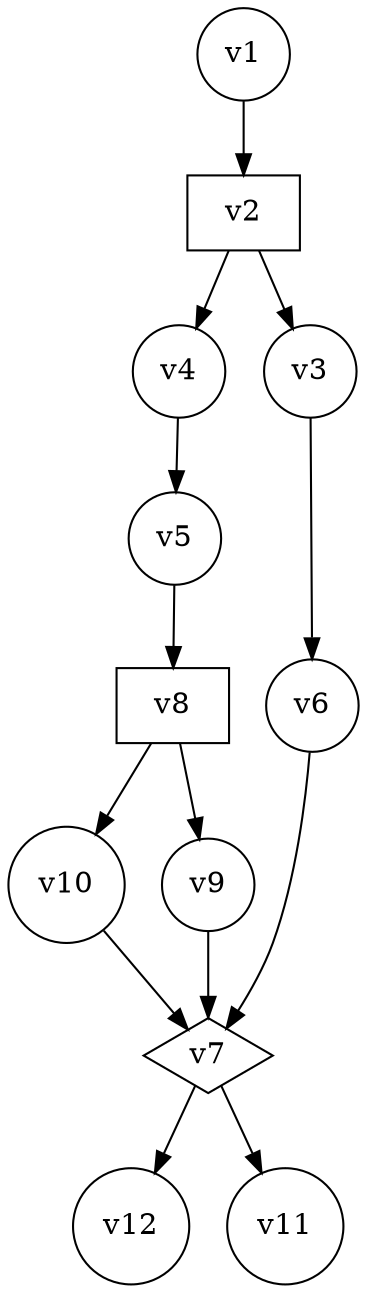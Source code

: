 digraph mon_graphe {

v12 [shape=circle]
v11 [shape=circle]
v10 [shape=circle]
v9 [shape=circle]
v8 [shape=rectangle]
v7 [shape=diamond]
v6 [shape=circle]
v5 [shape=circle]
v4 [shape=circle]
v3 [shape=circle]
v2 [shape=rectangle]
v1 [shape=circle]
v10->v7
v9->v7
v8->v10
v8->v9
v7->v12
v7->v11
v6->v7
v5->v8
v4->v5
v3->v6
v2->v4
v2->v3
v1->v2
}
